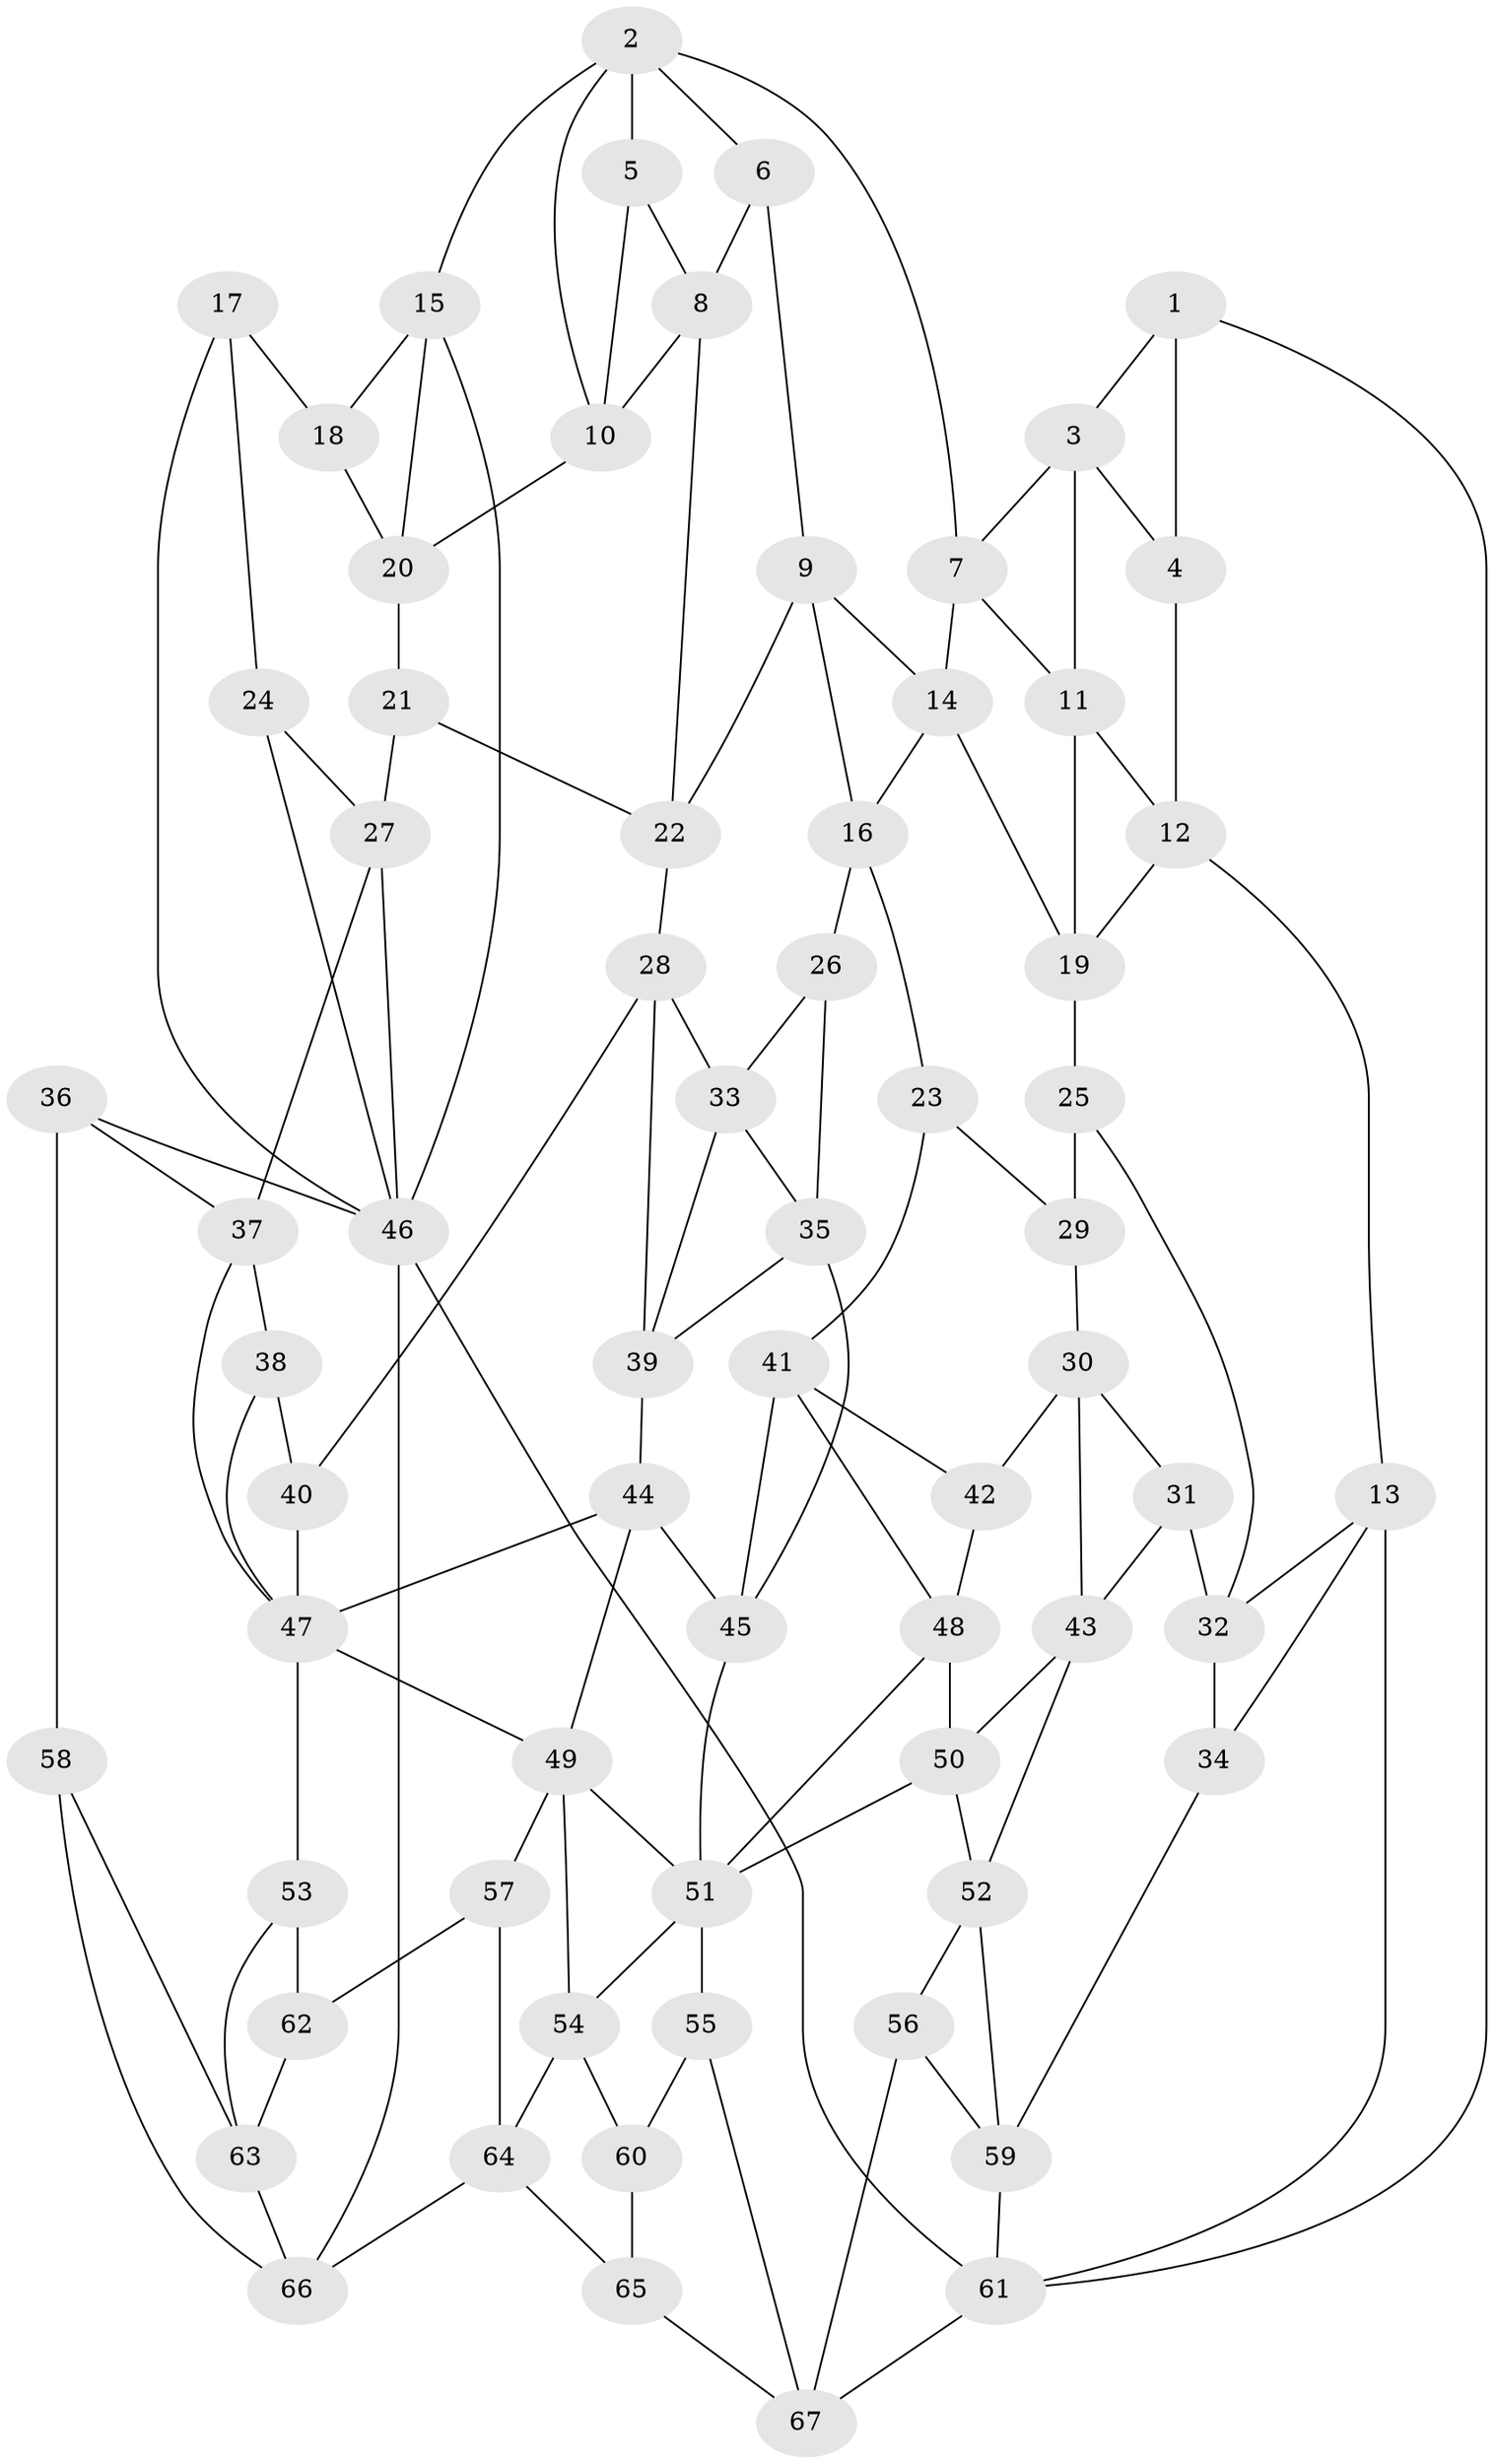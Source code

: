 // original degree distribution, {3: 0.014925373134328358, 5: 0.5074626865671642, 4: 0.2462686567164179, 6: 0.23134328358208955}
// Generated by graph-tools (version 1.1) at 2025/27/03/09/25 03:27:17]
// undirected, 67 vertices, 126 edges
graph export_dot {
graph [start="1"]
  node [color=gray90,style=filled];
  1;
  2;
  3;
  4;
  5;
  6;
  7;
  8;
  9;
  10;
  11;
  12;
  13;
  14;
  15;
  16;
  17;
  18;
  19;
  20;
  21;
  22;
  23;
  24;
  25;
  26;
  27;
  28;
  29;
  30;
  31;
  32;
  33;
  34;
  35;
  36;
  37;
  38;
  39;
  40;
  41;
  42;
  43;
  44;
  45;
  46;
  47;
  48;
  49;
  50;
  51;
  52;
  53;
  54;
  55;
  56;
  57;
  58;
  59;
  60;
  61;
  62;
  63;
  64;
  65;
  66;
  67;
  1 -- 3 [weight=1.0];
  1 -- 4 [weight=1.0];
  1 -- 61 [weight=1.0];
  2 -- 5 [weight=1.0];
  2 -- 6 [weight=1.0];
  2 -- 7 [weight=1.0];
  2 -- 10 [weight=1.0];
  2 -- 15 [weight=1.0];
  3 -- 4 [weight=1.0];
  3 -- 7 [weight=1.0];
  3 -- 11 [weight=1.0];
  4 -- 12 [weight=1.0];
  5 -- 8 [weight=1.0];
  5 -- 10 [weight=1.0];
  6 -- 8 [weight=1.0];
  6 -- 9 [weight=1.0];
  7 -- 11 [weight=1.0];
  7 -- 14 [weight=1.0];
  8 -- 10 [weight=1.0];
  8 -- 22 [weight=1.0];
  9 -- 14 [weight=1.0];
  9 -- 16 [weight=1.0];
  9 -- 22 [weight=1.0];
  10 -- 20 [weight=1.0];
  11 -- 12 [weight=1.0];
  11 -- 19 [weight=1.0];
  12 -- 13 [weight=1.0];
  12 -- 19 [weight=1.0];
  13 -- 32 [weight=1.0];
  13 -- 34 [weight=1.0];
  13 -- 61 [weight=1.0];
  14 -- 16 [weight=1.0];
  14 -- 19 [weight=1.0];
  15 -- 18 [weight=1.0];
  15 -- 20 [weight=1.0];
  15 -- 46 [weight=1.0];
  16 -- 23 [weight=1.0];
  16 -- 26 [weight=1.0];
  17 -- 18 [weight=1.0];
  17 -- 24 [weight=2.0];
  17 -- 46 [weight=1.0];
  18 -- 20 [weight=1.0];
  19 -- 25 [weight=1.0];
  20 -- 21 [weight=1.0];
  21 -- 22 [weight=1.0];
  21 -- 27 [weight=1.0];
  22 -- 28 [weight=1.0];
  23 -- 29 [weight=1.0];
  23 -- 41 [weight=1.0];
  24 -- 27 [weight=1.0];
  24 -- 46 [weight=1.0];
  25 -- 29 [weight=2.0];
  25 -- 32 [weight=1.0];
  26 -- 33 [weight=1.0];
  26 -- 35 [weight=1.0];
  27 -- 37 [weight=1.0];
  27 -- 46 [weight=1.0];
  28 -- 33 [weight=1.0];
  28 -- 39 [weight=1.0];
  28 -- 40 [weight=1.0];
  29 -- 30 [weight=1.0];
  30 -- 31 [weight=1.0];
  30 -- 42 [weight=1.0];
  30 -- 43 [weight=1.0];
  31 -- 32 [weight=1.0];
  31 -- 43 [weight=1.0];
  32 -- 34 [weight=1.0];
  33 -- 35 [weight=1.0];
  33 -- 39 [weight=1.0];
  34 -- 59 [weight=1.0];
  35 -- 39 [weight=1.0];
  35 -- 45 [weight=1.0];
  36 -- 37 [weight=1.0];
  36 -- 46 [weight=1.0];
  36 -- 58 [weight=2.0];
  37 -- 38 [weight=1.0];
  37 -- 47 [weight=1.0];
  38 -- 40 [weight=2.0];
  38 -- 47 [weight=1.0];
  39 -- 44 [weight=1.0];
  40 -- 47 [weight=1.0];
  41 -- 42 [weight=1.0];
  41 -- 45 [weight=1.0];
  41 -- 48 [weight=1.0];
  42 -- 48 [weight=2.0];
  43 -- 50 [weight=1.0];
  43 -- 52 [weight=1.0];
  44 -- 45 [weight=1.0];
  44 -- 47 [weight=1.0];
  44 -- 49 [weight=1.0];
  45 -- 51 [weight=1.0];
  46 -- 61 [weight=2.0];
  46 -- 66 [weight=1.0];
  47 -- 49 [weight=1.0];
  47 -- 53 [weight=1.0];
  48 -- 50 [weight=2.0];
  48 -- 51 [weight=1.0];
  49 -- 51 [weight=1.0];
  49 -- 54 [weight=1.0];
  49 -- 57 [weight=1.0];
  50 -- 51 [weight=1.0];
  50 -- 52 [weight=1.0];
  51 -- 54 [weight=1.0];
  51 -- 55 [weight=1.0];
  52 -- 56 [weight=1.0];
  52 -- 59 [weight=1.0];
  53 -- 62 [weight=1.0];
  53 -- 63 [weight=1.0];
  54 -- 60 [weight=1.0];
  54 -- 64 [weight=1.0];
  55 -- 60 [weight=2.0];
  55 -- 67 [weight=1.0];
  56 -- 59 [weight=1.0];
  56 -- 67 [weight=1.0];
  57 -- 62 [weight=2.0];
  57 -- 64 [weight=1.0];
  58 -- 63 [weight=1.0];
  58 -- 66 [weight=1.0];
  59 -- 61 [weight=1.0];
  60 -- 65 [weight=1.0];
  61 -- 67 [weight=1.0];
  62 -- 63 [weight=1.0];
  63 -- 66 [weight=1.0];
  64 -- 65 [weight=1.0];
  64 -- 66 [weight=1.0];
  65 -- 67 [weight=1.0];
}
